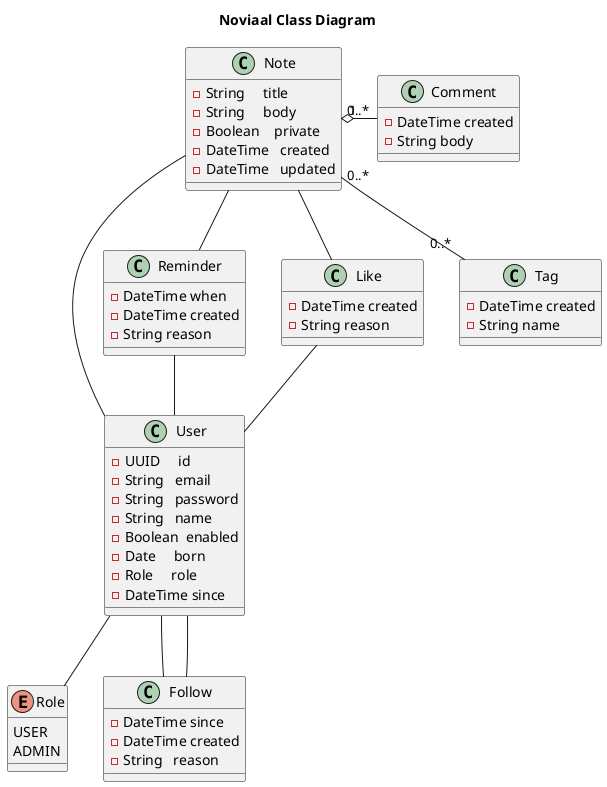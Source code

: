 @startuml class-diagram

title Noviaal Class Diagram

Note -- User

class User {
  - UUID     id
  - String   email
  - String   password
  - String   name
  - Boolean  enabled
  - Date     born
  - Role     role
  - DateTime since
}

enum Role {
  USER
  ADMIN
}

User -- Role

class Note {
  - String     title
  - String     body
  - Boolean    private
  - DateTime   created
  - DateTime   updated
}

Note -- Reminder
Reminder -- User

class Reminder {
  - DateTime when
  - DateTime created
  - String reason
}

Note -- Like
Like -- User

class Like {
  - DateTime created
  - String reason
}

User -- Follow
Follow -- User

class Follow {
  - DateTime since
  - DateTime created
  - String   reason
}

Note "1" o- "0..*" Comment

class Comment {
  - DateTime created
  - String body
}

Note "0..*" -- "0..*" Tag

class Tag {
  - DateTime created
  - String name
}

@enduml
